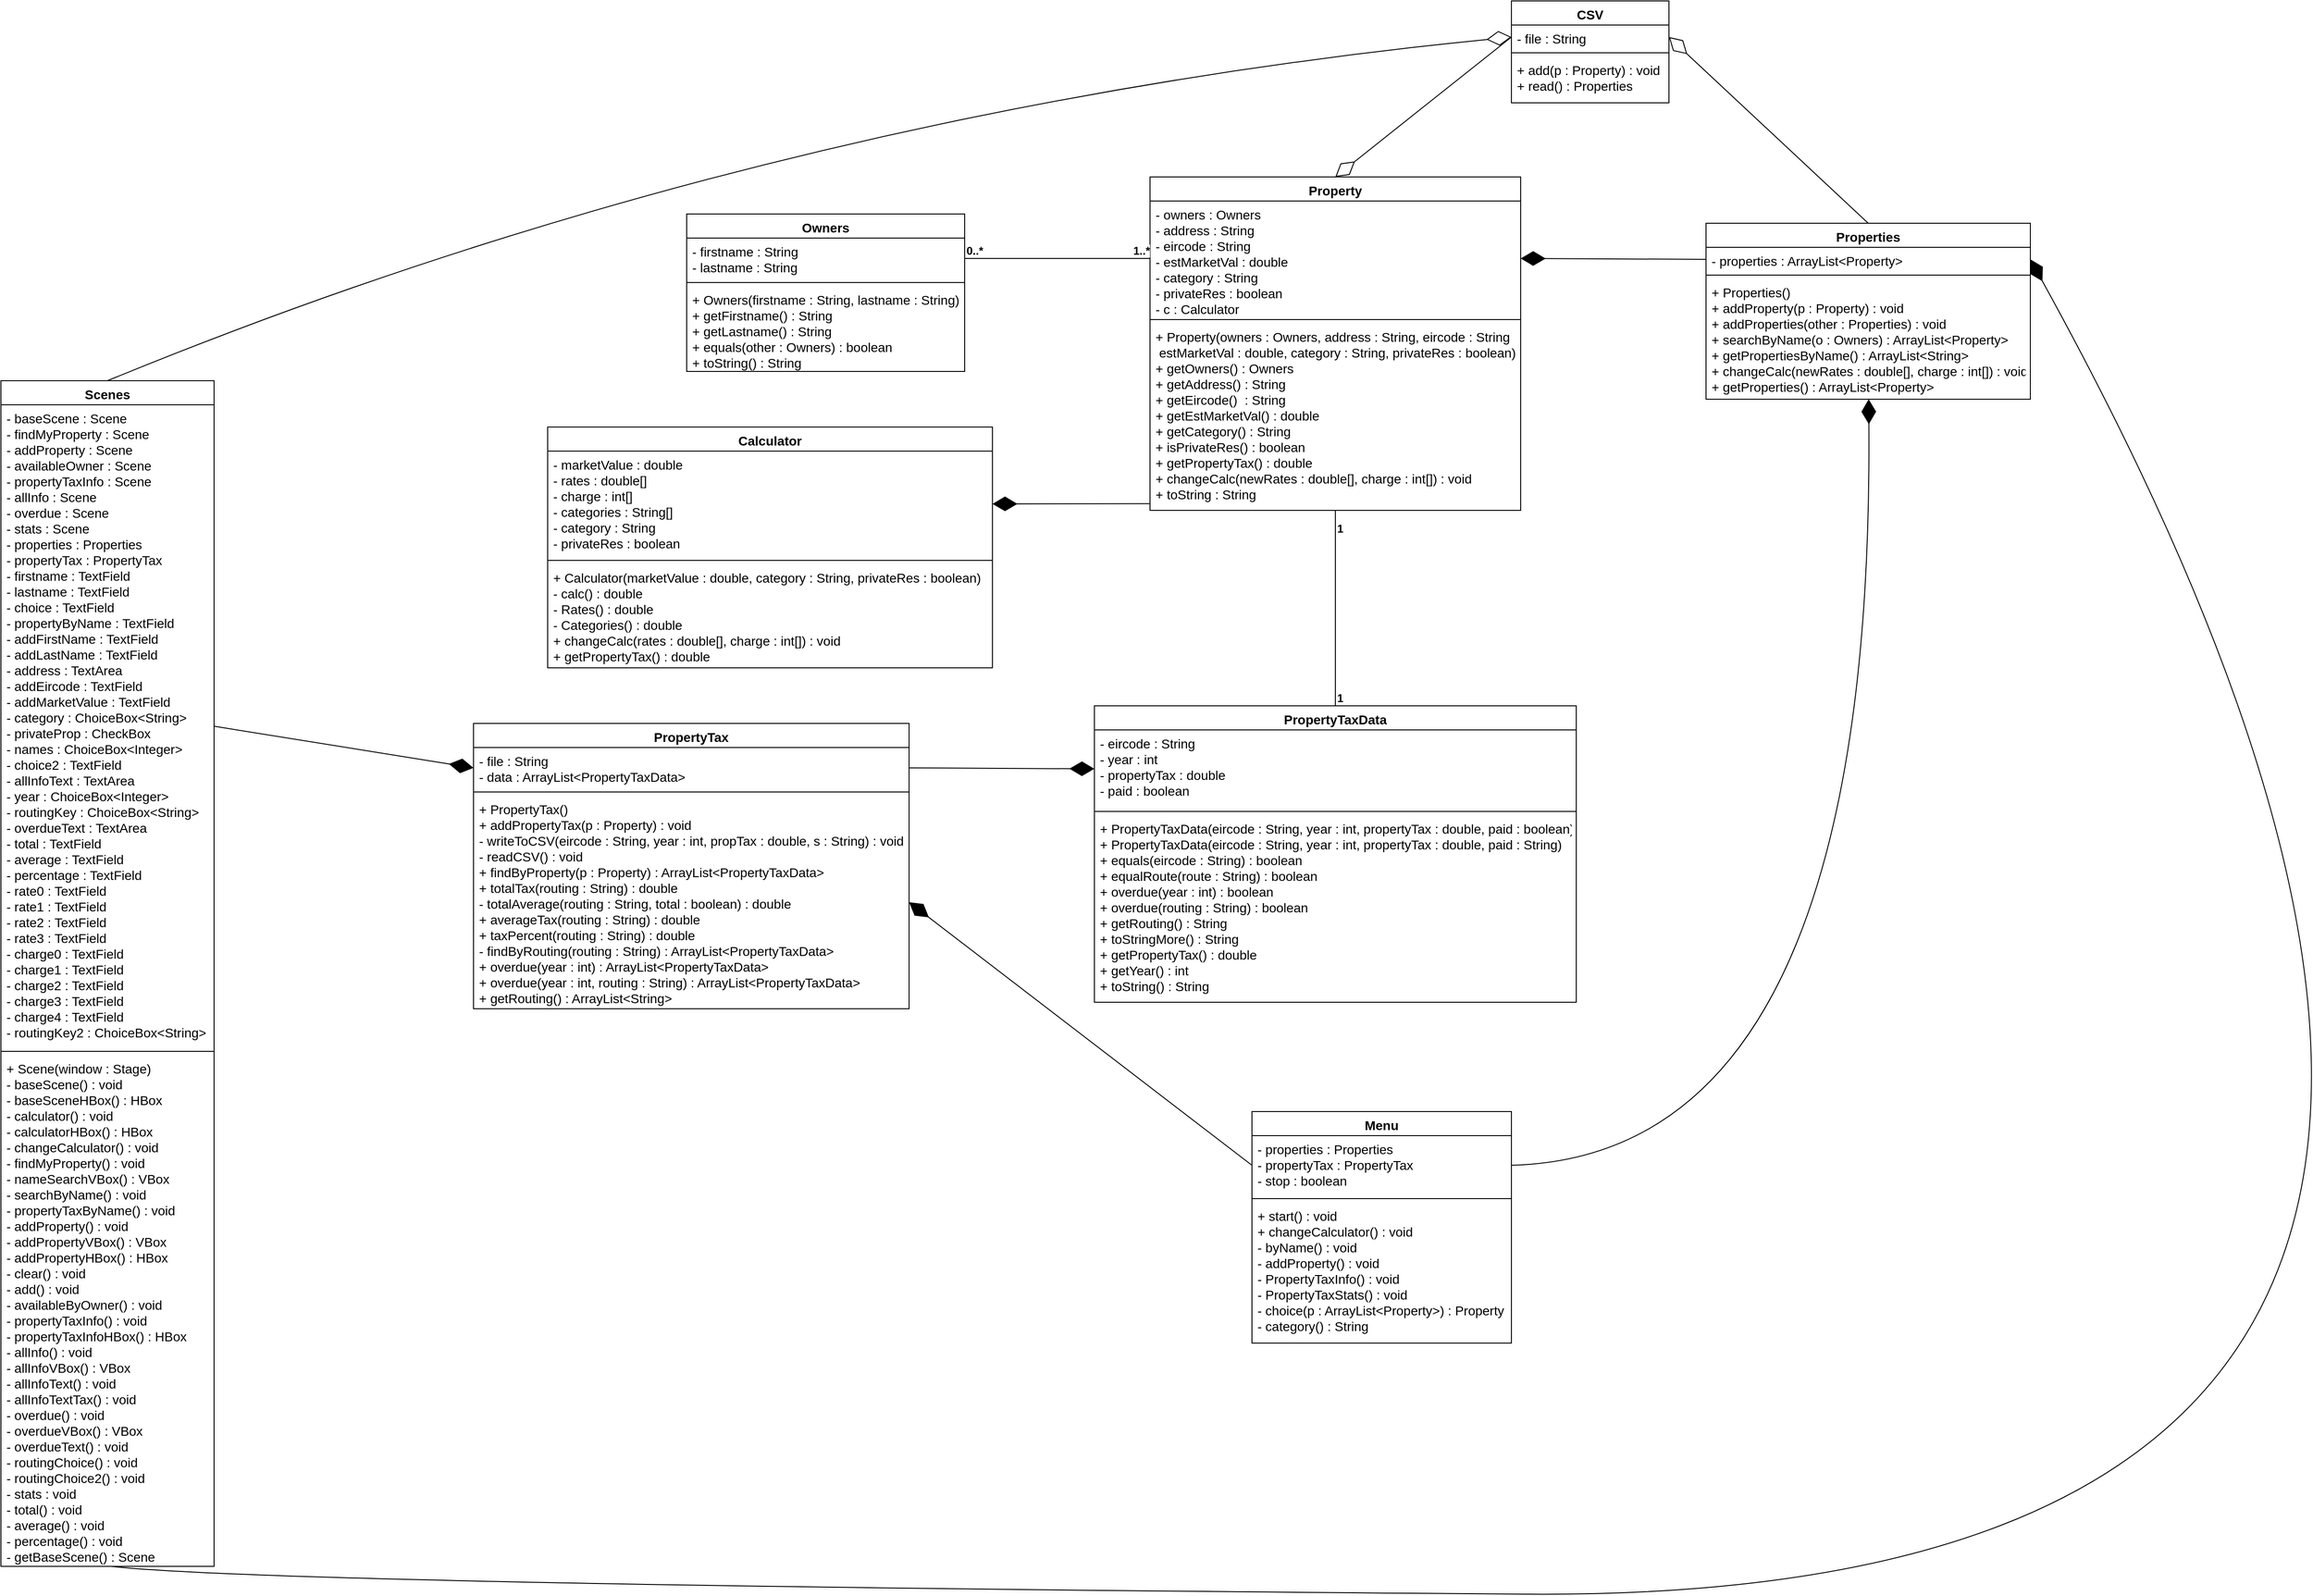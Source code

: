 <mxfile version="13.7.9" type="device"><diagram id="p2hCR_2n3Ia3-en6vbem" name="Page-1"><mxGraphModel dx="3076" dy="1991" grid="1" gridSize="10" guides="1" tooltips="1" connect="1" arrows="1" fold="1" page="1" pageScale="1" pageWidth="827" pageHeight="1169" math="0" shadow="0"><root><mxCell id="0"/><mxCell id="1" parent="0"/><mxCell id="Ky3K2HidJ0_e9a7a6gI6-5" value="Menu" style="swimlane;fontStyle=1;align=center;verticalAlign=top;childLayout=stackLayout;horizontal=1;startSize=26;horizontalStack=0;resizeParent=1;resizeParentMax=0;resizeLast=0;collapsible=1;marginBottom=0;fontSize=14;" parent="1" vertex="1"><mxGeometry x="70" y="1169" width="280" height="250" as="geometry"/></mxCell><mxCell id="Ky3K2HidJ0_e9a7a6gI6-6" value="- properties : Properties&#10;- propertyTax : PropertyTax&#10;- stop : boolean" style="text;strokeColor=none;fillColor=none;align=left;verticalAlign=top;spacingLeft=4;spacingRight=4;overflow=hidden;rotatable=0;points=[[0,0.5],[1,0.5]];portConstraint=eastwest;fontSize=14;" parent="Ky3K2HidJ0_e9a7a6gI6-5" vertex="1"><mxGeometry y="26" width="280" height="64" as="geometry"/></mxCell><mxCell id="Ky3K2HidJ0_e9a7a6gI6-7" value="" style="line;strokeWidth=1;fillColor=none;align=left;verticalAlign=middle;spacingTop=-1;spacingLeft=3;spacingRight=3;rotatable=0;labelPosition=right;points=[];portConstraint=eastwest;" parent="Ky3K2HidJ0_e9a7a6gI6-5" vertex="1"><mxGeometry y="90" width="280" height="8" as="geometry"/></mxCell><mxCell id="Ky3K2HidJ0_e9a7a6gI6-8" value="+ start() : void&#10;+ changeCalculator() : void&#10;- byName() : void&#10;- addProperty() : void&#10;- PropertyTaxInfo() : void&#10;- PropertyTaxStats() : void&#10;- choice(p : ArrayList&lt;Property&gt;) : Property&#10;- category() : String&#10;&#10;" style="text;strokeColor=none;fillColor=none;align=left;verticalAlign=top;spacingLeft=4;spacingRight=4;overflow=hidden;rotatable=0;points=[[0,0.5],[1,0.5]];portConstraint=eastwest;fontSize=14;" parent="Ky3K2HidJ0_e9a7a6gI6-5" vertex="1"><mxGeometry y="98" width="280" height="152" as="geometry"/></mxCell><mxCell id="Ky3K2HidJ0_e9a7a6gI6-9" value="Owners" style="swimlane;fontStyle=1;align=center;verticalAlign=top;childLayout=stackLayout;horizontal=1;startSize=26;horizontalStack=0;resizeParent=1;resizeParentMax=0;resizeLast=0;collapsible=1;marginBottom=0;fontSize=14;" parent="1" vertex="1"><mxGeometry x="-540" y="200" width="300" height="170" as="geometry"/></mxCell><mxCell id="Ky3K2HidJ0_e9a7a6gI6-10" value="- firstname : String&#10;- lastname : String&#10;" style="text;strokeColor=none;fillColor=none;align=left;verticalAlign=top;spacingLeft=4;spacingRight=4;overflow=hidden;rotatable=0;points=[[0,0.5],[1,0.5]];portConstraint=eastwest;fontSize=14;" parent="Ky3K2HidJ0_e9a7a6gI6-9" vertex="1"><mxGeometry y="26" width="300" height="44" as="geometry"/></mxCell><mxCell id="Ky3K2HidJ0_e9a7a6gI6-11" value="" style="line;strokeWidth=1;fillColor=none;align=left;verticalAlign=middle;spacingTop=-1;spacingLeft=3;spacingRight=3;rotatable=0;labelPosition=right;points=[];portConstraint=eastwest;" parent="Ky3K2HidJ0_e9a7a6gI6-9" vertex="1"><mxGeometry y="70" width="300" height="8" as="geometry"/></mxCell><mxCell id="Ky3K2HidJ0_e9a7a6gI6-12" value="+ Owners(firstname : String, lastname : String)&#10;+ getFirstname() : String&#10;+ getLastname() : String&#10;+ equals(other : Owners) : boolean&#10;+ toString() : String" style="text;strokeColor=none;fillColor=none;align=left;verticalAlign=top;spacingLeft=4;spacingRight=4;overflow=hidden;rotatable=0;points=[[0,0.5],[1,0.5]];portConstraint=eastwest;fontSize=14;" parent="Ky3K2HidJ0_e9a7a6gI6-9" vertex="1"><mxGeometry y="78" width="300" height="92" as="geometry"/></mxCell><mxCell id="Ky3K2HidJ0_e9a7a6gI6-1" value="CSV" style="swimlane;fontStyle=1;align=center;verticalAlign=top;childLayout=stackLayout;horizontal=1;startSize=26;horizontalStack=0;resizeParent=1;resizeParentMax=0;resizeLast=0;collapsible=1;marginBottom=0;fontSize=14;" parent="1" vertex="1"><mxGeometry x="350" y="-30" width="170" height="110" as="geometry"/></mxCell><mxCell id="Ky3K2HidJ0_e9a7a6gI6-2" value="- file : String" style="text;strokeColor=none;fillColor=none;align=left;verticalAlign=top;spacingLeft=4;spacingRight=4;overflow=hidden;rotatable=0;points=[[0,0.5],[1,0.5]];portConstraint=eastwest;fontSize=14;" parent="Ky3K2HidJ0_e9a7a6gI6-1" vertex="1"><mxGeometry y="26" width="170" height="26" as="geometry"/></mxCell><mxCell id="Ky3K2HidJ0_e9a7a6gI6-3" value="" style="line;strokeWidth=1;fillColor=none;align=left;verticalAlign=middle;spacingTop=-1;spacingLeft=3;spacingRight=3;rotatable=0;labelPosition=right;points=[];portConstraint=eastwest;" parent="Ky3K2HidJ0_e9a7a6gI6-1" vertex="1"><mxGeometry y="52" width="170" height="8" as="geometry"/></mxCell><mxCell id="Ky3K2HidJ0_e9a7a6gI6-4" value="+ add(p : Property) : void&#10;+ read() : Properties&#10;&#10;" style="text;strokeColor=none;fillColor=none;align=left;verticalAlign=top;spacingLeft=4;spacingRight=4;overflow=hidden;rotatable=0;points=[[0,0.5],[1,0.5]];portConstraint=eastwest;fontSize=14;" parent="Ky3K2HidJ0_e9a7a6gI6-1" vertex="1"><mxGeometry y="60" width="170" height="50" as="geometry"/></mxCell><mxCell id="Ky3K2HidJ0_e9a7a6gI6-17" value="PropertyTax" style="swimlane;fontStyle=1;align=center;verticalAlign=top;childLayout=stackLayout;horizontal=1;startSize=26;horizontalStack=0;resizeParent=1;resizeParentMax=0;resizeLast=0;collapsible=1;marginBottom=0;fontSize=14;" parent="1" vertex="1"><mxGeometry x="-770" y="750" width="470" height="308" as="geometry"><mxRectangle x="360" y="390" width="100" height="26" as="alternateBounds"/></mxGeometry></mxCell><mxCell id="Ky3K2HidJ0_e9a7a6gI6-18" value="- file : String&#10;- data : ArrayList&lt;PropertyTaxData&gt;&#10;" style="text;strokeColor=none;fillColor=none;align=left;verticalAlign=top;spacingLeft=4;spacingRight=4;overflow=hidden;rotatable=0;points=[[0,0.5],[1,0.5]];portConstraint=eastwest;fontSize=14;" parent="Ky3K2HidJ0_e9a7a6gI6-17" vertex="1"><mxGeometry y="26" width="470" height="44" as="geometry"/></mxCell><mxCell id="Ky3K2HidJ0_e9a7a6gI6-19" value="" style="line;strokeWidth=1;fillColor=none;align=left;verticalAlign=middle;spacingTop=-1;spacingLeft=3;spacingRight=3;rotatable=0;labelPosition=right;points=[];portConstraint=eastwest;" parent="Ky3K2HidJ0_e9a7a6gI6-17" vertex="1"><mxGeometry y="70" width="470" height="8" as="geometry"/></mxCell><mxCell id="Ky3K2HidJ0_e9a7a6gI6-20" value="+ PropertyTax()&#10;+ addPropertyTax(p : Property) : void&#10;- writeToCSV(eircode : String, year : int, propTax : double, s : String) : void&#10;- readCSV() : void&#10;+ findByProperty(p : Property) : ArrayList&lt;PropertyTaxData&gt;&#10;+ totalTax(routing : String) : double&#10;- totalAverage(routing : String, total : boolean) : double&#10;+ averageTax(routing : String) : double&#10;+ taxPercent(routing : String) : double&#10;- findByRouting(routing : String) : ArrayList&lt;PropertyTaxData&gt;&#10;+ overdue(year : int) : ArrayList&lt;PropertyTaxData&gt;&#10;+ overdue(year : int, routing : String) : ArrayList&lt;PropertyTaxData&gt;&#10;+ getRouting() : ArrayList&lt;String&gt;" style="text;strokeColor=none;fillColor=none;align=left;verticalAlign=top;spacingLeft=4;spacingRight=4;overflow=hidden;rotatable=0;points=[[0,0.5],[1,0.5]];portConstraint=eastwest;fontSize=14;" parent="Ky3K2HidJ0_e9a7a6gI6-17" vertex="1"><mxGeometry y="78" width="470" height="230" as="geometry"/></mxCell><mxCell id="Ky3K2HidJ0_e9a7a6gI6-13" value="Property" style="swimlane;fontStyle=1;align=center;verticalAlign=top;childLayout=stackLayout;horizontal=1;startSize=26;horizontalStack=0;resizeParent=1;resizeParentMax=0;resizeLast=0;collapsible=1;marginBottom=0;fontSize=14;" parent="1" vertex="1"><mxGeometry x="-40" y="160" width="400" height="360" as="geometry"/></mxCell><mxCell id="Ky3K2HidJ0_e9a7a6gI6-14" value="- owners : Owners&#10;- address : String&#10;- eircode : String&#10;- estMarketVal : double&#10;- category : String&#10;- privateRes : boolean&#10;- c : Calculator" style="text;strokeColor=none;fillColor=none;align=left;verticalAlign=top;spacingLeft=4;spacingRight=4;overflow=hidden;rotatable=0;points=[[0,0.5],[1,0.5]];portConstraint=eastwest;fontSize=14;" parent="Ky3K2HidJ0_e9a7a6gI6-13" vertex="1"><mxGeometry y="26" width="400" height="124" as="geometry"/></mxCell><mxCell id="Ky3K2HidJ0_e9a7a6gI6-15" value="" style="line;strokeWidth=1;fillColor=none;align=left;verticalAlign=middle;spacingTop=-1;spacingLeft=3;spacingRight=3;rotatable=0;labelPosition=right;points=[];portConstraint=eastwest;" parent="Ky3K2HidJ0_e9a7a6gI6-13" vertex="1"><mxGeometry y="150" width="400" height="8" as="geometry"/></mxCell><mxCell id="Ky3K2HidJ0_e9a7a6gI6-16" value="+ Property(owners : Owners, address : String, eircode : String&#10; estMarketVal : double, category : String, privateRes : boolean)&#10;+ getOwners() : Owners&#10;+ getAddress() : String&#10;+ getEircode()  : String&#10;+ getEstMarketVal() : double&#10;+ getCategory() : String&#10;+ isPrivateRes() : boolean&#10;+ getPropertyTax() : double&#10;+ changeCalc(newRates : double[], charge : int[]) : void&#10;+ toString : String &#10;" style="text;strokeColor=none;fillColor=none;align=left;verticalAlign=top;spacingLeft=4;spacingRight=4;overflow=hidden;rotatable=0;points=[[0,0.5],[1,0.5]];portConstraint=eastwest;fontSize=14;" parent="Ky3K2HidJ0_e9a7a6gI6-13" vertex="1"><mxGeometry y="158" width="400" height="202" as="geometry"/></mxCell><mxCell id="Ky3K2HidJ0_e9a7a6gI6-21" value="PropertyTaxData" style="swimlane;fontStyle=1;align=center;verticalAlign=top;childLayout=stackLayout;horizontal=1;startSize=26;horizontalStack=0;resizeParent=1;resizeParentMax=0;resizeLast=0;collapsible=1;marginBottom=0;fontSize=14;" parent="1" vertex="1"><mxGeometry x="-100" y="731" width="520" height="320" as="geometry"/></mxCell><mxCell id="Ky3K2HidJ0_e9a7a6gI6-22" value="- eircode : String&#10;- year : int&#10;- propertyTax : double&#10;- paid : boolean" style="text;strokeColor=none;fillColor=none;align=left;verticalAlign=top;spacingLeft=4;spacingRight=4;overflow=hidden;rotatable=0;points=[[0,0.5],[1,0.5]];portConstraint=eastwest;fontSize=14;" parent="Ky3K2HidJ0_e9a7a6gI6-21" vertex="1"><mxGeometry y="26" width="520" height="84" as="geometry"/></mxCell><mxCell id="Ky3K2HidJ0_e9a7a6gI6-23" value="" style="line;strokeWidth=1;fillColor=none;align=left;verticalAlign=middle;spacingTop=-1;spacingLeft=3;spacingRight=3;rotatable=0;labelPosition=right;points=[];portConstraint=eastwest;" parent="Ky3K2HidJ0_e9a7a6gI6-21" vertex="1"><mxGeometry y="110" width="520" height="8" as="geometry"/></mxCell><mxCell id="Ky3K2HidJ0_e9a7a6gI6-24" value="+ PropertyTaxData(eircode : String, year : int, propertyTax : double, paid : boolean)&#10;+ PropertyTaxData(eircode : String, year : int, propertyTax : double, paid : String)&#10;+ equals(eircode : String) : boolean&#10;+ equalRoute(route : String) : boolean&#10;+ overdue(year : int) : boolean&#10;+ overdue(routing : String) : boolean&#10;+ getRouting() : String&#10;+ toStringMore() : String&#10;+ getPropertyTax() : double&#10;+ getYear() : int&#10;+ toString() : String&#10;" style="text;strokeColor=none;fillColor=none;align=left;verticalAlign=top;spacingLeft=4;spacingRight=4;overflow=hidden;rotatable=0;points=[[0,0.5],[1,0.5]];portConstraint=eastwest;fontSize=14;" parent="Ky3K2HidJ0_e9a7a6gI6-21" vertex="1"><mxGeometry y="118" width="520" height="202" as="geometry"/></mxCell><mxCell id="EAChqtBV3XKgZayL8ZYd-1" value="Properties" style="swimlane;fontStyle=1;align=center;verticalAlign=top;childLayout=stackLayout;horizontal=1;startSize=26;horizontalStack=0;resizeParent=1;resizeParentMax=0;resizeLast=0;collapsible=1;marginBottom=0;fontSize=14;" parent="1" vertex="1"><mxGeometry x="560" y="210" width="350" height="190" as="geometry"/></mxCell><mxCell id="EAChqtBV3XKgZayL8ZYd-2" value="- properties : ArrayList&lt;Property&gt;" style="text;strokeColor=none;fillColor=none;align=left;verticalAlign=top;spacingLeft=4;spacingRight=4;overflow=hidden;rotatable=0;points=[[0,0.5],[1,0.5]];portConstraint=eastwest;fontSize=14;" parent="EAChqtBV3XKgZayL8ZYd-1" vertex="1"><mxGeometry y="26" width="350" height="26" as="geometry"/></mxCell><mxCell id="EAChqtBV3XKgZayL8ZYd-3" value="" style="line;strokeWidth=1;fillColor=none;align=left;verticalAlign=middle;spacingTop=-1;spacingLeft=3;spacingRight=3;rotatable=0;labelPosition=right;points=[];portConstraint=eastwest;" parent="EAChqtBV3XKgZayL8ZYd-1" vertex="1"><mxGeometry y="52" width="350" height="8" as="geometry"/></mxCell><mxCell id="EAChqtBV3XKgZayL8ZYd-4" value="+ Properties()&#10;+ addProperty(p : Property) : void&#10;+ addProperties(other : Properties) : void&#10;+ searchByName(o : Owners) : ArrayList&lt;Property&gt;&#10;+ getPropertiesByName() : ArrayList&lt;String&gt;&#10;+ changeCalc(newRates : double[], charge : int[]) : void&#10;+ getProperties() : ArrayList&lt;Property&gt;&#10;" style="text;strokeColor=none;fillColor=none;align=left;verticalAlign=top;spacingLeft=4;spacingRight=4;overflow=hidden;rotatable=0;points=[[0,0.5],[1,0.5]];portConstraint=eastwest;fontSize=14;" parent="EAChqtBV3XKgZayL8ZYd-1" vertex="1"><mxGeometry y="60" width="350" height="130" as="geometry"/></mxCell><mxCell id="EAChqtBV3XKgZayL8ZYd-5" value="Scenes" style="swimlane;fontStyle=1;align=center;verticalAlign=top;childLayout=stackLayout;horizontal=1;startSize=26;horizontalStack=0;resizeParent=1;resizeParentMax=0;resizeLast=0;collapsible=1;marginBottom=0;fontSize=14;" parent="1" vertex="1"><mxGeometry x="-1280" y="380" width="230" height="1280" as="geometry"/></mxCell><mxCell id="EAChqtBV3XKgZayL8ZYd-6" value="- baseScene : Scene&#10;- findMyProperty : Scene&#10;- addProperty : Scene&#10;- availableOwner : Scene&#10;- propertyTaxInfo : Scene&#10;- allInfo : Scene&#10;- overdue : Scene&#10;- stats : Scene&#10;- properties : Properties&#10;- propertyTax : PropertyTax&#10;- firstname : TextField&#10;- lastname : TextField&#10;- choice : TextField&#10;- propertyByName : TextField&#10;- addFirstName : TextField&#10;- addLastName : TextField&#10;- address : TextArea&#10;- addEircode : TextField&#10;- addMarketValue : TextField&#10;- category : ChoiceBox&lt;String&gt;&#10;- privateProp : CheckBox&#10;- names : ChoiceBox&lt;Integer&gt;&#10;- choice2 : TextField&#10;- allInfoText : TextArea&#10;- year : ChoiceBox&lt;Integer&gt;&#10;- routingKey : ChoiceBox&lt;String&gt;&#10;- overdueText : TextArea&#10;- total : TextField&#10;- average : TextField&#10;- percentage : TextField&#10;- rate0 : TextField&#10;- rate1 : TextField&#10;- rate2 : TextField&#10;- rate3 : TextField&#10;- charge0 : TextField&#10;- charge1 : TextField&#10;- charge2 : TextField&#10;- charge3 : TextField&#10;- charge4 : TextField&#10;- routingKey2 : ChoiceBox&lt;String&gt;" style="text;strokeColor=none;fillColor=none;align=left;verticalAlign=top;spacingLeft=4;spacingRight=4;overflow=hidden;rotatable=0;points=[[0,0.5],[1,0.5]];portConstraint=eastwest;fontSize=14;" parent="EAChqtBV3XKgZayL8ZYd-5" vertex="1"><mxGeometry y="26" width="230" height="694" as="geometry"/></mxCell><mxCell id="EAChqtBV3XKgZayL8ZYd-7" value="" style="line;strokeWidth=1;fillColor=none;align=left;verticalAlign=middle;spacingTop=-1;spacingLeft=3;spacingRight=3;rotatable=0;labelPosition=right;points=[];portConstraint=eastwest;" parent="EAChqtBV3XKgZayL8ZYd-5" vertex="1"><mxGeometry y="720" width="230" height="8" as="geometry"/></mxCell><mxCell id="EAChqtBV3XKgZayL8ZYd-8" value="+ Scene(window : Stage)&#10;- baseScene() : void&#10;- baseSceneHBox() : HBox&#10;- calculator() : void&#10;- calculatorHBox() : HBox&#10;- changeCalculator() : void&#10;- findMyProperty() : void&#10;- nameSearchVBox() : VBox&#10;- searchByName() : void&#10;- propertyTaxByName() : void&#10;- addProperty() : void&#10;- addPropertyVBox() : VBox&#10;- addPropertyHBox() : HBox&#10;- clear() : void&#10;- add() : void&#10;- availableByOwner() : void&#10;- propertyTaxInfo() : void&#10;- propertyTaxInfoHBox() : HBox&#10;- allInfo() : void&#10;- allInfoVBox() : VBox&#10;- allInfoText() : void&#10;- allInfoTextTax() : void&#10;- overdue() : void&#10;- overdueVBox() : VBox&#10;- overdueText() : void&#10;- routingChoice() : void&#10;- routingChoice2() : void&#10;- stats : void&#10;- total() : void&#10;- average() : void&#10;- percentage() : void&#10;- getBaseScene() : Scene" style="text;strokeColor=none;fillColor=none;align=left;verticalAlign=top;spacingLeft=4;spacingRight=4;overflow=hidden;rotatable=0;points=[[0,0.5],[1,0.5]];portConstraint=eastwest;fontSize=14;" parent="EAChqtBV3XKgZayL8ZYd-5" vertex="1"><mxGeometry y="728" width="230" height="552" as="geometry"/></mxCell><mxCell id="SMgN7UAxhnQs3tm-10Cj-4" value="" style="endArrow=none;html=1;edgeStyle=orthogonalEdgeStyle;exitX=1;exitY=0.5;exitDx=0;exitDy=0;entryX=0;entryY=0.5;entryDx=0;entryDy=0;" parent="1" source="Ky3K2HidJ0_e9a7a6gI6-10" target="Ky3K2HidJ0_e9a7a6gI6-14" edge="1"><mxGeometry relative="1" as="geometry"><mxPoint x="-180" y="300" as="sourcePoint"/><mxPoint x="-20" y="300" as="targetPoint"/></mxGeometry></mxCell><mxCell id="SMgN7UAxhnQs3tm-10Cj-5" value="&lt;span style=&quot;font-size: 12px&quot;&gt;&lt;b&gt;0..*&lt;/b&gt;&lt;/span&gt;" style="edgeLabel;resizable=0;html=1;align=left;verticalAlign=bottom;" parent="SMgN7UAxhnQs3tm-10Cj-4" connectable="0" vertex="1"><mxGeometry x="-1" relative="1" as="geometry"/></mxCell><mxCell id="SMgN7UAxhnQs3tm-10Cj-6" value="&lt;font style=&quot;font-size: 12px&quot;&gt;&lt;b&gt;1..*&lt;/b&gt;&lt;/font&gt;" style="edgeLabel;resizable=0;html=1;align=right;verticalAlign=bottom;" parent="SMgN7UAxhnQs3tm-10Cj-4" connectable="0" vertex="1"><mxGeometry x="1" relative="1" as="geometry"/></mxCell><mxCell id="SMgN7UAxhnQs3tm-10Cj-8" value="" style="endArrow=diamondThin;endFill=1;endSize=24;html=1;exitX=0;exitY=0.5;exitDx=0;exitDy=0;entryX=1;entryY=0.5;entryDx=0;entryDy=0;" parent="1" source="EAChqtBV3XKgZayL8ZYd-2" target="Ky3K2HidJ0_e9a7a6gI6-14" edge="1"><mxGeometry width="160" relative="1" as="geometry"><mxPoint x="570" y="284.5" as="sourcePoint"/><mxPoint x="410" y="284.5" as="targetPoint"/></mxGeometry></mxCell><mxCell id="SMgN7UAxhnQs3tm-10Cj-9" value="" style="endArrow=none;html=1;edgeStyle=orthogonalEdgeStyle;exitX=0.5;exitY=0;exitDx=0;exitDy=0;entryX=0.5;entryY=1;entryDx=0;entryDy=0;entryPerimeter=0;" parent="1" source="Ky3K2HidJ0_e9a7a6gI6-21" target="Ky3K2HidJ0_e9a7a6gI6-16" edge="1"><mxGeometry relative="1" as="geometry"><mxPoint x="160" y="710" as="sourcePoint"/><mxPoint x="320" y="710" as="targetPoint"/></mxGeometry></mxCell><mxCell id="SMgN7UAxhnQs3tm-10Cj-10" value="&lt;b&gt;&lt;font style=&quot;font-size: 12px&quot;&gt;1&lt;/font&gt;&lt;/b&gt;" style="edgeLabel;resizable=0;html=1;align=left;verticalAlign=bottom;" parent="SMgN7UAxhnQs3tm-10Cj-9" connectable="0" vertex="1"><mxGeometry x="-1" relative="1" as="geometry"/></mxCell><mxCell id="SMgN7UAxhnQs3tm-10Cj-12" value="&lt;b&gt;1&lt;/b&gt;" style="text;html=1;strokeColor=none;fillColor=none;align=left;verticalAlign=middle;whiteSpace=wrap;rounded=0;" parent="1" vertex="1"><mxGeometry x="160" y="530" width="20" height="20" as="geometry"/></mxCell><mxCell id="SMgN7UAxhnQs3tm-10Cj-13" value="" style="endArrow=diamondThin;endFill=1;endSize=24;html=1;entryX=0;entryY=0.5;entryDx=0;entryDy=0;exitX=1;exitY=0.5;exitDx=0;exitDy=0;" parent="1" source="Ky3K2HidJ0_e9a7a6gI6-18" target="Ky3K2HidJ0_e9a7a6gI6-22" edge="1"><mxGeometry width="160" relative="1" as="geometry"><mxPoint x="-230" y="802" as="sourcePoint"/><mxPoint x="-120" y="780" as="targetPoint"/></mxGeometry></mxCell><mxCell id="SMgN7UAxhnQs3tm-10Cj-14" value="" style="endArrow=diamondThin;endFill=0;endSize=24;html=1;exitX=0;exitY=0.5;exitDx=0;exitDy=0;entryX=0.5;entryY=0;entryDx=0;entryDy=0;" parent="1" source="Ky3K2HidJ0_e9a7a6gI6-2" target="Ky3K2HidJ0_e9a7a6gI6-13" edge="1"><mxGeometry width="160" relative="1" as="geometry"><mxPoint x="310" y="96" as="sourcePoint"/><mxPoint x="150" y="96" as="targetPoint"/></mxGeometry></mxCell><mxCell id="SMgN7UAxhnQs3tm-10Cj-15" value="" style="endArrow=diamondThin;endFill=0;endSize=24;html=1;exitX=0.5;exitY=0;exitDx=0;exitDy=0;entryX=1;entryY=0.5;entryDx=0;entryDy=0;" parent="1" source="EAChqtBV3XKgZayL8ZYd-1" target="Ky3K2HidJ0_e9a7a6gI6-2" edge="1"><mxGeometry width="160" relative="1" as="geometry"><mxPoint x="630" y="98" as="sourcePoint"/><mxPoint x="790" y="98" as="targetPoint"/></mxGeometry></mxCell><mxCell id="SMgN7UAxhnQs3tm-10Cj-16" value="" style="endArrow=diamondThin;endFill=1;endSize=24;html=1;exitX=0;exitY=0.5;exitDx=0;exitDy=0;entryX=1;entryY=0.5;entryDx=0;entryDy=0;" parent="1" source="Ky3K2HidJ0_e9a7a6gI6-6" target="Ky3K2HidJ0_e9a7a6gI6-20" edge="1"><mxGeometry width="160" relative="1" as="geometry"><mxPoint x="-300" y="1360" as="sourcePoint"/><mxPoint x="-140" y="1360" as="targetPoint"/></mxGeometry></mxCell><mxCell id="SMgN7UAxhnQs3tm-10Cj-17" value="" style="endArrow=diamondThin;endFill=1;endSize=24;html=1;exitX=1;exitY=0.5;exitDx=0;exitDy=0;curved=1;" parent="1" source="Ky3K2HidJ0_e9a7a6gI6-6" target="EAChqtBV3XKgZayL8ZYd-4" edge="1"><mxGeometry width="160" relative="1" as="geometry"><mxPoint x="320" y="800" as="sourcePoint"/><mxPoint x="760" y="970" as="targetPoint"/><Array as="points"><mxPoint x="742" y="1217"/></Array></mxGeometry></mxCell><mxCell id="SMgN7UAxhnQs3tm-10Cj-18" value="" style="endArrow=diamondThin;endFill=1;endSize=24;html=1;exitX=1;exitY=0.5;exitDx=0;exitDy=0;entryX=0;entryY=0.5;entryDx=0;entryDy=0;" parent="1" source="EAChqtBV3XKgZayL8ZYd-6" target="Ky3K2HidJ0_e9a7a6gI6-18" edge="1"><mxGeometry width="160" relative="1" as="geometry"><mxPoint x="-890" y="740" as="sourcePoint"/><mxPoint x="-730" y="740" as="targetPoint"/></mxGeometry></mxCell><mxCell id="SMgN7UAxhnQs3tm-10Cj-19" value="" style="endArrow=diamondThin;endFill=0;endSize=24;html=1;exitX=0.5;exitY=0;exitDx=0;exitDy=0;entryX=0;entryY=0.5;entryDx=0;entryDy=0;curved=1;" parent="1" source="EAChqtBV3XKgZayL8ZYd-5" target="Ky3K2HidJ0_e9a7a6gI6-2" edge="1"><mxGeometry width="160" relative="1" as="geometry"><mxPoint x="-630" y="240" as="sourcePoint"/><mxPoint x="-470" y="240" as="targetPoint"/><Array as="points"><mxPoint x="-460" y="90"/></Array></mxGeometry></mxCell><mxCell id="SMgN7UAxhnQs3tm-10Cj-20" value="" style="endArrow=diamondThin;endFill=1;endSize=24;html=1;entryX=1;entryY=0.5;entryDx=0;entryDy=0;curved=1;exitX=0.517;exitY=1;exitDx=0;exitDy=0;exitPerimeter=0;" parent="1" source="EAChqtBV3XKgZayL8ZYd-8" target="EAChqtBV3XKgZayL8ZYd-2" edge="1"><mxGeometry width="160" relative="1" as="geometry"><mxPoint x="-1158" y="1670" as="sourcePoint"/><mxPoint x="-780" y="1600" as="targetPoint"/><Array as="points"><mxPoint x="-980" y="1680"/><mxPoint x="1710" y="1700"/></Array></mxGeometry></mxCell><mxCell id="NzCiin28K-2JzeV6hkIS-5" value="Calculator" style="swimlane;fontStyle=1;align=center;verticalAlign=top;childLayout=stackLayout;horizontal=1;startSize=26;horizontalStack=0;resizeParent=1;resizeParentMax=0;resizeLast=0;collapsible=1;marginBottom=0;fontSize=14;" parent="1" vertex="1"><mxGeometry x="-690" y="430" width="480" height="260" as="geometry"/></mxCell><mxCell id="NzCiin28K-2JzeV6hkIS-6" value="- marketValue : double&#10;- rates : double[]&#10;- charge : int[]&#10;- categories : String[]&#10;- category : String&#10;- privateRes : boolean&#10;" style="text;strokeColor=none;fillColor=none;align=left;verticalAlign=top;spacingLeft=4;spacingRight=4;overflow=hidden;rotatable=0;points=[[0,0.5],[1,0.5]];portConstraint=eastwest;fontSize=14;" parent="NzCiin28K-2JzeV6hkIS-5" vertex="1"><mxGeometry y="26" width="480" height="114" as="geometry"/></mxCell><mxCell id="NzCiin28K-2JzeV6hkIS-7" value="" style="line;strokeWidth=1;fillColor=none;align=left;verticalAlign=middle;spacingTop=-1;spacingLeft=3;spacingRight=3;rotatable=0;labelPosition=right;points=[];portConstraint=eastwest;" parent="NzCiin28K-2JzeV6hkIS-5" vertex="1"><mxGeometry y="140" width="480" height="8" as="geometry"/></mxCell><mxCell id="NzCiin28K-2JzeV6hkIS-8" value="+ Calculator(marketValue : double, category : String, privateRes : boolean)&#10;- calc() : double&#10;- Rates() : double&#10;- Categories() : double&#10;+ changeCalc(rates : double[], charge : int[]) : void&#10;+ getPropertyTax() : double" style="text;strokeColor=none;fillColor=none;align=left;verticalAlign=top;spacingLeft=4;spacingRight=4;overflow=hidden;rotatable=0;points=[[0,0.5],[1,0.5]];portConstraint=eastwest;fontSize=14;" parent="NzCiin28K-2JzeV6hkIS-5" vertex="1"><mxGeometry y="148" width="480" height="112" as="geometry"/></mxCell><mxCell id="NzCiin28K-2JzeV6hkIS-10" value="" style="endArrow=diamondThin;endFill=1;endSize=24;html=1;fontSize=14;exitX=0;exitY=0.964;exitDx=0;exitDy=0;entryX=1;entryY=0.5;entryDx=0;entryDy=0;exitPerimeter=0;" parent="1" source="Ky3K2HidJ0_e9a7a6gI6-16" target="NzCiin28K-2JzeV6hkIS-6" edge="1"><mxGeometry width="160" relative="1" as="geometry"><mxPoint x="30" y="430" as="sourcePoint"/><mxPoint x="-130" y="430" as="targetPoint"/></mxGeometry></mxCell></root></mxGraphModel></diagram></mxfile>